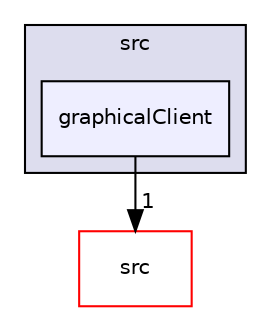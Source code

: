 digraph "ssl-vision/build/src/graphicalClient" {
  compound=true
  node [ fontsize="10", fontname="Helvetica"];
  edge [ labelfontsize="10", labelfontname="Helvetica"];
  subgraph clusterdir_a49cecc66fdceb7d4453556c25e0fcad {
    graph [ bgcolor="#ddddee", pencolor="black", label="src" fontname="Helvetica", fontsize="10", URL="dir_a49cecc66fdceb7d4453556c25e0fcad.html"]
  dir_33e2bbdf891c82e1f2296ad4ce279e15 [shape=box, label="graphicalClient", style="filled", fillcolor="#eeeeff", pencolor="black", URL="dir_33e2bbdf891c82e1f2296ad4ce279e15.html"];
  }
  dir_bcadbfb4438c878576aec4f093d74922 [shape=box label="src" fillcolor="white" style="filled" color="red" URL="dir_bcadbfb4438c878576aec4f093d74922.html"];
  dir_33e2bbdf891c82e1f2296ad4ce279e15->dir_bcadbfb4438c878576aec4f093d74922 [headlabel="1", labeldistance=1.5 headhref="dir_000059_000018.html"];
}

